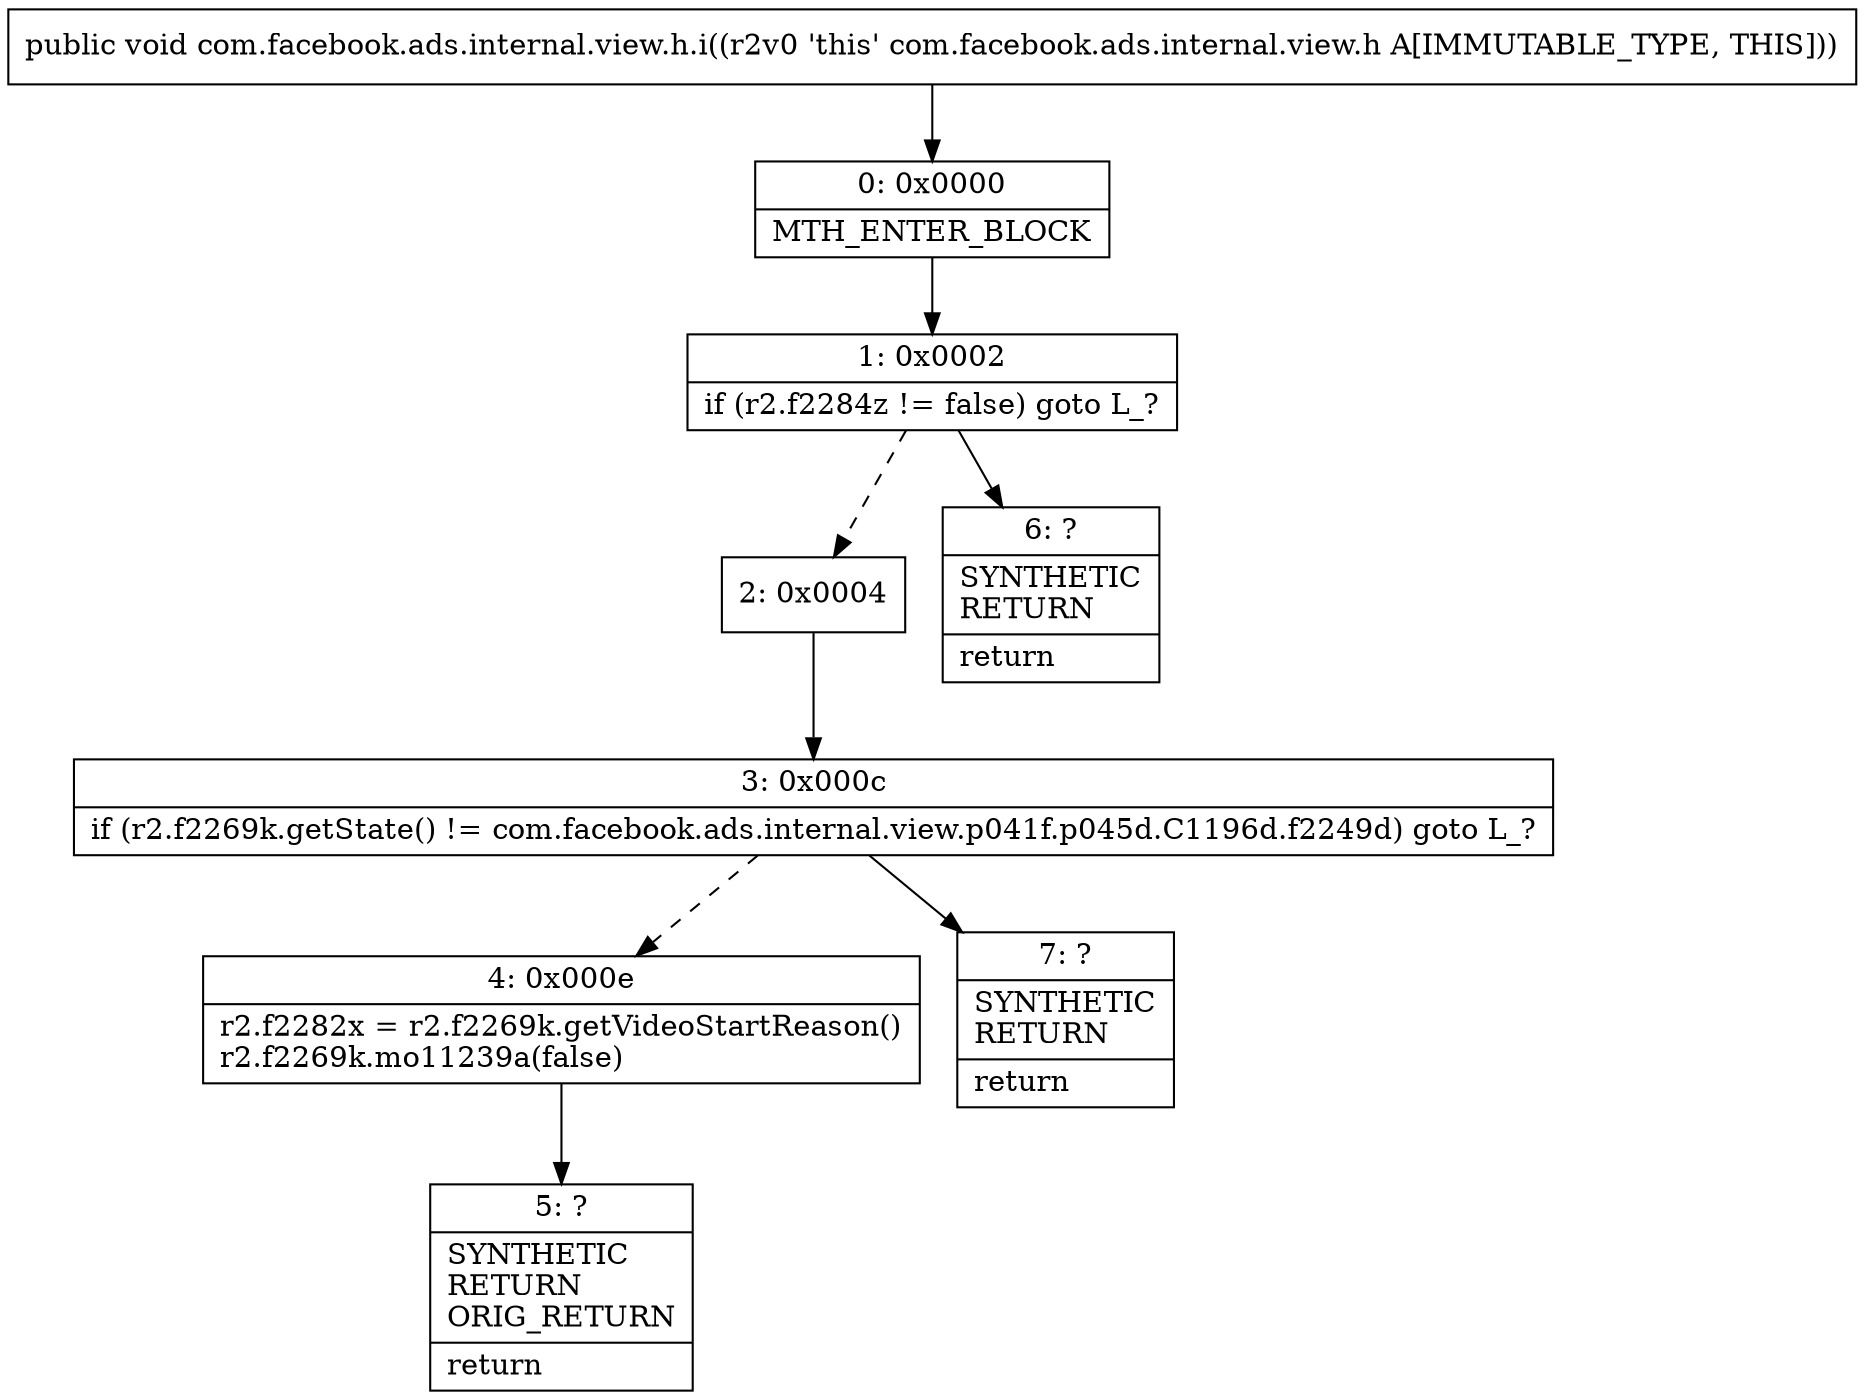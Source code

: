 digraph "CFG forcom.facebook.ads.internal.view.h.i()V" {
Node_0 [shape=record,label="{0\:\ 0x0000|MTH_ENTER_BLOCK\l}"];
Node_1 [shape=record,label="{1\:\ 0x0002|if (r2.f2284z != false) goto L_?\l}"];
Node_2 [shape=record,label="{2\:\ 0x0004}"];
Node_3 [shape=record,label="{3\:\ 0x000c|if (r2.f2269k.getState() != com.facebook.ads.internal.view.p041f.p045d.C1196d.f2249d) goto L_?\l}"];
Node_4 [shape=record,label="{4\:\ 0x000e|r2.f2282x = r2.f2269k.getVideoStartReason()\lr2.f2269k.mo11239a(false)\l}"];
Node_5 [shape=record,label="{5\:\ ?|SYNTHETIC\lRETURN\lORIG_RETURN\l|return\l}"];
Node_6 [shape=record,label="{6\:\ ?|SYNTHETIC\lRETURN\l|return\l}"];
Node_7 [shape=record,label="{7\:\ ?|SYNTHETIC\lRETURN\l|return\l}"];
MethodNode[shape=record,label="{public void com.facebook.ads.internal.view.h.i((r2v0 'this' com.facebook.ads.internal.view.h A[IMMUTABLE_TYPE, THIS])) }"];
MethodNode -> Node_0;
Node_0 -> Node_1;
Node_1 -> Node_2[style=dashed];
Node_1 -> Node_6;
Node_2 -> Node_3;
Node_3 -> Node_4[style=dashed];
Node_3 -> Node_7;
Node_4 -> Node_5;
}

